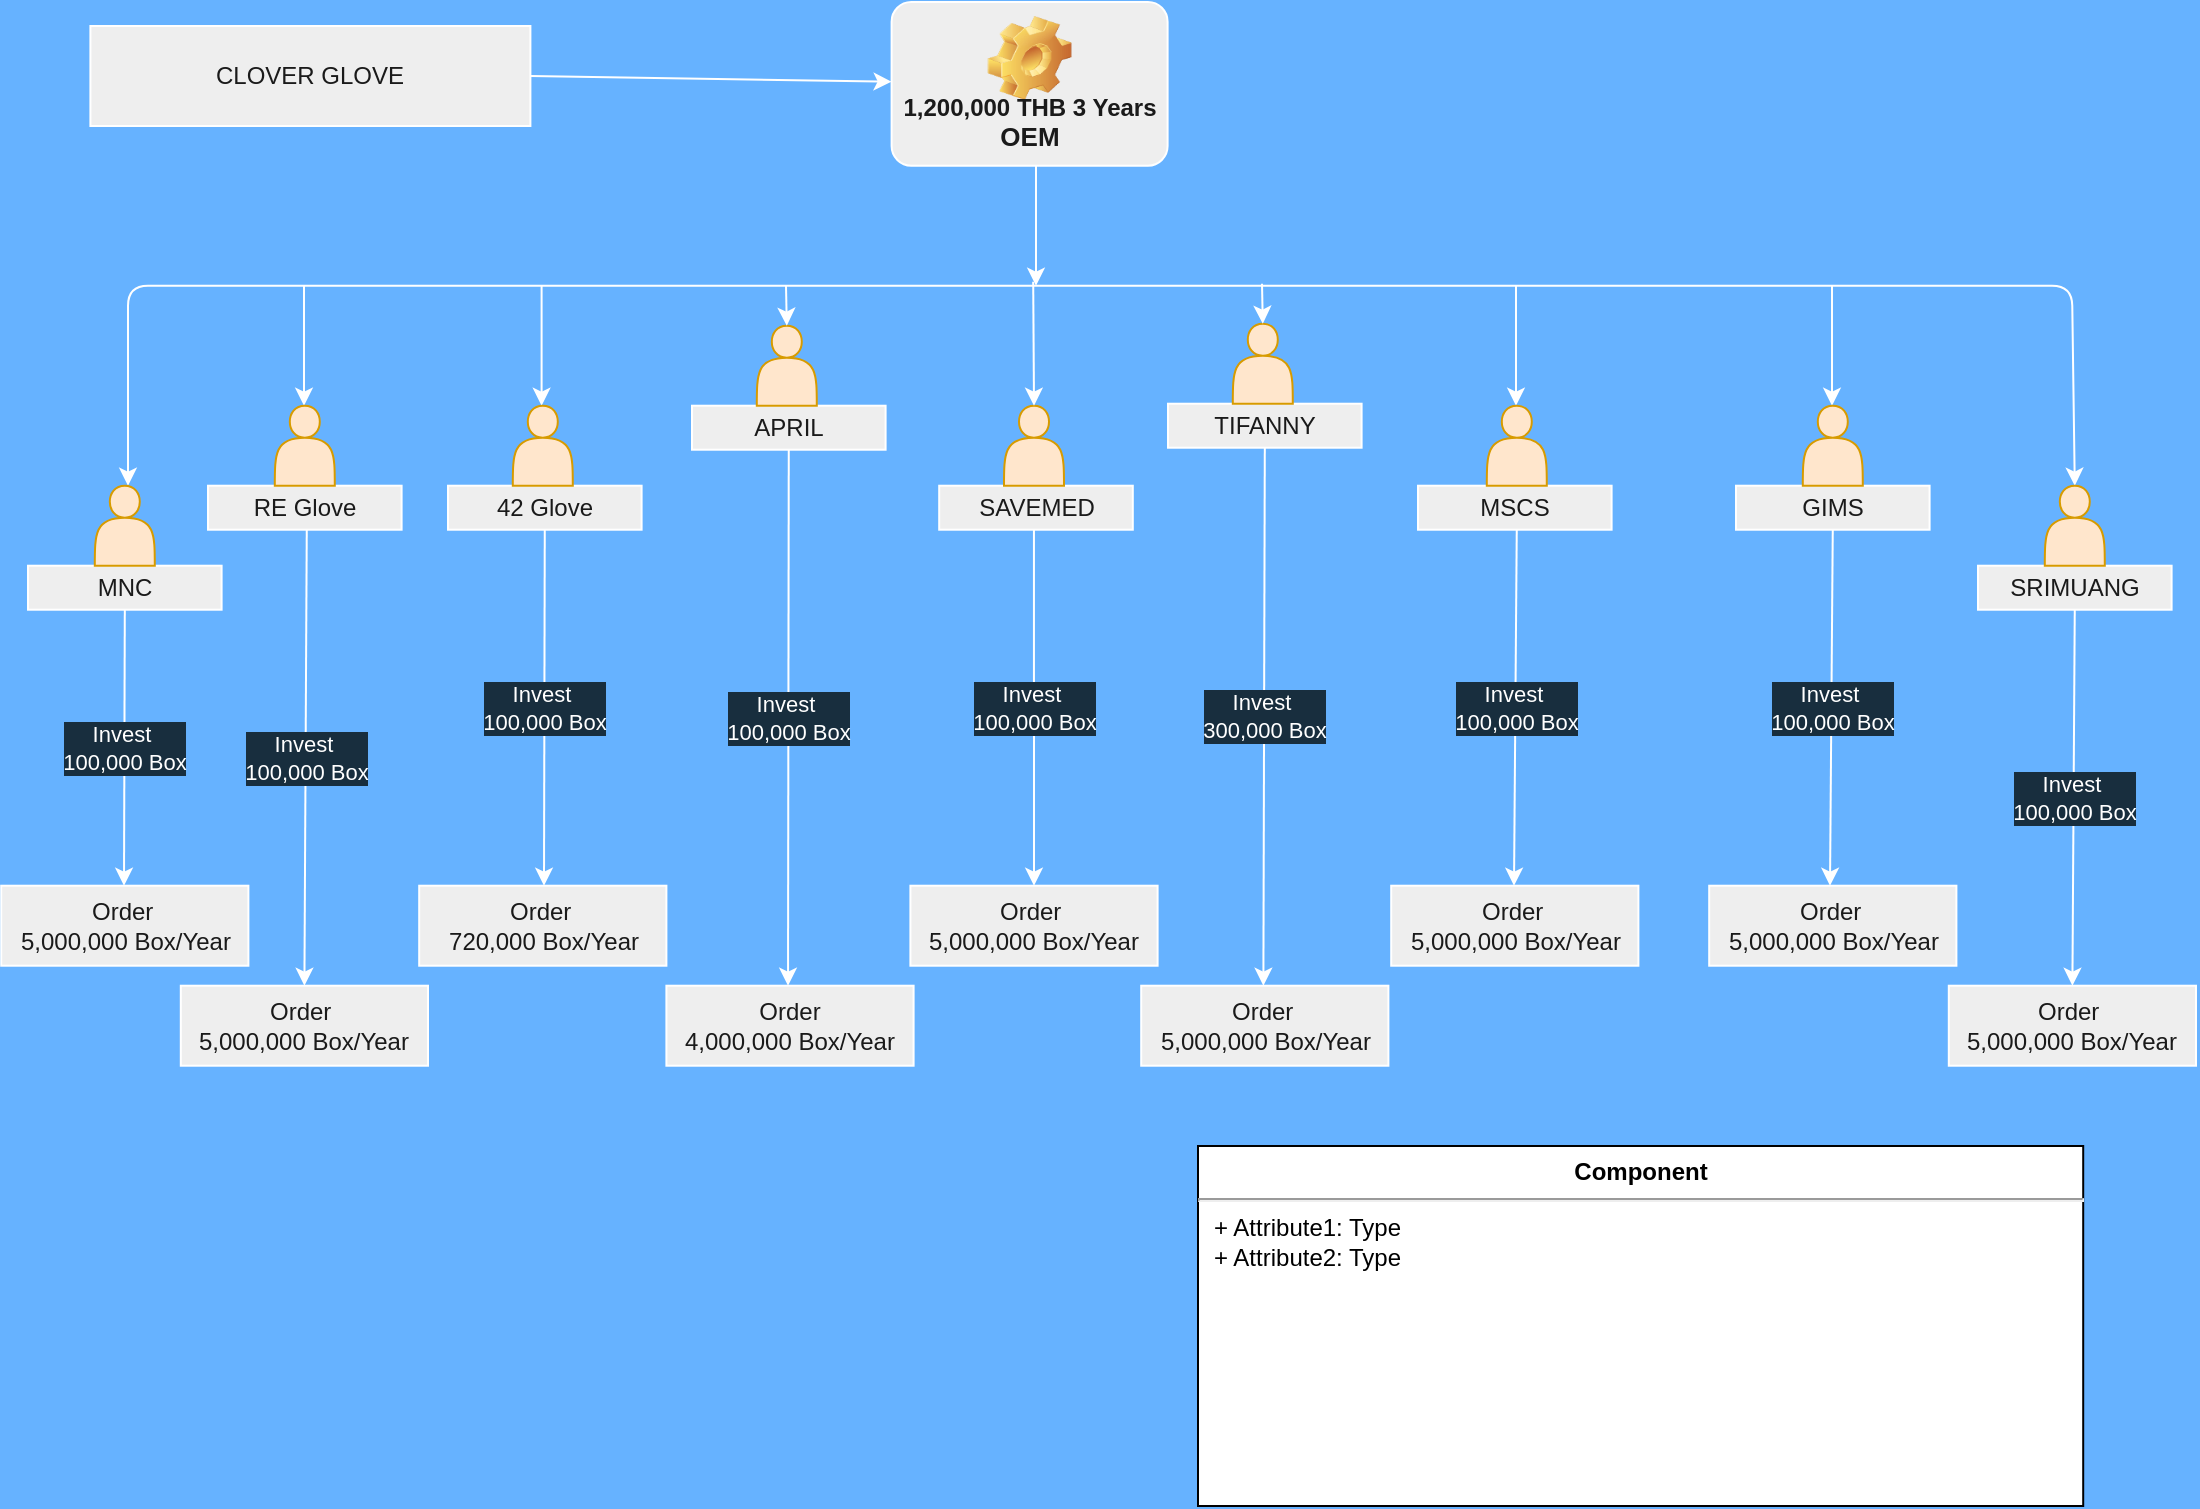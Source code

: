 <mxfile version="14.7.0" type="github">
  <diagram name="Page-1" id="19d8dcba-68ad-dc05-1034-9cf7b2a963f6">
    <mxGraphModel dx="1258" dy="870" grid="1" gridSize="10" guides="1" tooltips="1" connect="1" arrows="1" fold="1" page="1" pageScale="1" pageWidth="1169" pageHeight="827" background="#66B2FF" math="0" shadow="0">
      <root>
        <mxCell id="0" />
        <mxCell id="1" parent="0" />
        <mxCell id="U8TuBQ-byBsgShoGQyeG-1" value="CLOVER GLOVE" style="whiteSpace=wrap;html=1;fillColor=#EEEEEE;strokeColor=#FFFFFF;fontColor=#1A1A1A;" parent="1" vertex="1">
          <mxGeometry x="86.2" y="50" width="220" height="50" as="geometry" />
        </mxCell>
        <mxCell id="U8TuBQ-byBsgShoGQyeG-4" value="" style="endArrow=classic;html=1;exitX=1;exitY=0.5;exitDx=0;exitDy=0;strokeColor=#FFFFFF;fontColor=#FFFFFF;labelBackgroundColor=#182E3E;" parent="1" source="U8TuBQ-byBsgShoGQyeG-1" target="U8TuBQ-byBsgShoGQyeG-72" edge="1">
          <mxGeometry width="50" height="50" relative="1" as="geometry">
            <mxPoint x="562" y="70" as="sourcePoint" />
            <mxPoint x="440" y="80" as="targetPoint" />
          </mxGeometry>
        </mxCell>
        <mxCell id="U8TuBQ-byBsgShoGQyeG-38" style="edgeStyle=orthogonalEdgeStyle;orthogonalLoop=1;jettySize=auto;html=1;strokeColor=#FFFFFF;fontColor=#FFFFFF;labelBackgroundColor=#182E3E;" parent="1" edge="1">
          <mxGeometry relative="1" as="geometry">
            <mxPoint x="559" y="179.86" as="targetPoint" />
            <mxPoint x="559" y="119.86" as="sourcePoint" />
          </mxGeometry>
        </mxCell>
        <mxCell id="U8TuBQ-byBsgShoGQyeG-8" value="" style="endArrow=classic;startArrow=classic;html=1;entryX=0.5;entryY=0;entryDx=0;entryDy=0;strokeColor=#FFFFFF;fontColor=#FFFFFF;labelBackgroundColor=#182E3E;" parent="1" target="U8TuBQ-byBsgShoGQyeG-21" edge="1">
          <mxGeometry width="50" height="50" relative="1" as="geometry">
            <mxPoint x="105" y="279.86" as="sourcePoint" />
            <mxPoint x="1055" y="279.86" as="targetPoint" />
            <Array as="points">
              <mxPoint x="105" y="179.86" />
              <mxPoint x="575" y="179.86" />
              <mxPoint x="1077" y="179.86" />
            </Array>
          </mxGeometry>
        </mxCell>
        <mxCell id="U8TuBQ-byBsgShoGQyeG-9" value="MNC" style="whiteSpace=wrap;html=1;fillColor=#EEEEEE;strokeColor=#FFFFFF;fontColor=#1A1A1A;" parent="1" vertex="1">
          <mxGeometry x="55" y="319.86" width="96.8" height="22" as="geometry" />
        </mxCell>
        <mxCell id="U8TuBQ-byBsgShoGQyeG-14" value="" style="shape=actor;whiteSpace=wrap;html=1;fillColor=#ffe6cc;strokeColor=#d79b00;" parent="1" vertex="1">
          <mxGeometry x="88.4" y="279.86" width="30" height="40" as="geometry" />
        </mxCell>
        <mxCell id="U8TuBQ-byBsgShoGQyeG-18" value="APRIL" style="whiteSpace=wrap;html=1;fillColor=#EEEEEE;strokeColor=#FFFFFF;fontColor=#1A1A1A;" parent="1" vertex="1">
          <mxGeometry x="387" y="239.86" width="96.8" height="22" as="geometry" />
        </mxCell>
        <mxCell id="U8TuBQ-byBsgShoGQyeG-19" value="" style="shape=actor;whiteSpace=wrap;html=1;fillColor=#ffe6cc;strokeColor=#d79b00;" parent="1" vertex="1">
          <mxGeometry x="419.4" y="199.86" width="30" height="40" as="geometry" />
        </mxCell>
        <mxCell id="U8TuBQ-byBsgShoGQyeG-20" value="SRIMUANG" style="whiteSpace=wrap;html=1;fillColor=#EEEEEE;strokeColor=#FFFFFF;fontColor=#1A1A1A;" parent="1" vertex="1">
          <mxGeometry x="1030" y="319.86" width="96.8" height="22" as="geometry" />
        </mxCell>
        <mxCell id="U8TuBQ-byBsgShoGQyeG-21" value="" style="shape=actor;whiteSpace=wrap;html=1;fillColor=#ffe6cc;strokeColor=#d79b00;" parent="1" vertex="1">
          <mxGeometry x="1063.4" y="279.86" width="30" height="40" as="geometry" />
        </mxCell>
        <mxCell id="U8TuBQ-byBsgShoGQyeG-22" value="" style="endArrow=classic;html=1;strokeColor=#FFFFFF;fontColor=#FFFFFF;labelBackgroundColor=#182E3E;" parent="1" edge="1">
          <mxGeometry width="50" height="50" relative="1" as="geometry">
            <mxPoint x="799" y="179.86" as="sourcePoint" />
            <mxPoint x="799" y="239.86" as="targetPoint" />
          </mxGeometry>
        </mxCell>
        <mxCell id="U8TuBQ-byBsgShoGQyeG-24" value="" style="endArrow=classic;html=1;strokeColor=#FFFFFF;fontColor=#FFFFFF;labelBackgroundColor=#182E3E;" parent="1" edge="1">
          <mxGeometry width="50" height="50" relative="1" as="geometry">
            <mxPoint x="311.8" y="179.86" as="sourcePoint" />
            <mxPoint x="311.8" y="239.86" as="targetPoint" />
          </mxGeometry>
        </mxCell>
        <mxCell id="U8TuBQ-byBsgShoGQyeG-25" value="" style="endArrow=classic;html=1;strokeColor=#FFFFFF;fontColor=#FFFFFF;labelBackgroundColor=#182E3E;" parent="1" edge="1">
          <mxGeometry width="50" height="50" relative="1" as="geometry">
            <mxPoint x="193" y="179.86" as="sourcePoint" />
            <mxPoint x="193" y="239.86" as="targetPoint" />
          </mxGeometry>
        </mxCell>
        <mxCell id="U8TuBQ-byBsgShoGQyeG-26" value="RE Glove" style="whiteSpace=wrap;html=1;fillColor=#EEEEEE;strokeColor=#FFFFFF;fontColor=#1A1A1A;" parent="1" vertex="1">
          <mxGeometry x="145" y="279.86" width="96.8" height="22" as="geometry" />
        </mxCell>
        <mxCell id="U8TuBQ-byBsgShoGQyeG-27" value="" style="shape=actor;whiteSpace=wrap;html=1;fillColor=#ffe6cc;strokeColor=#d79b00;" parent="1" vertex="1">
          <mxGeometry x="178.4" y="239.86" width="30" height="40" as="geometry" />
        </mxCell>
        <mxCell id="U8TuBQ-byBsgShoGQyeG-28" value="42 Glove" style="whiteSpace=wrap;html=1;fillColor=#EEEEEE;strokeColor=#FFFFFF;fontColor=#1A1A1A;" parent="1" vertex="1">
          <mxGeometry x="265" y="279.86" width="96.8" height="22" as="geometry" />
        </mxCell>
        <mxCell id="U8TuBQ-byBsgShoGQyeG-29" value="" style="shape=actor;whiteSpace=wrap;html=1;fillColor=#ffe6cc;strokeColor=#d79b00;" parent="1" vertex="1">
          <mxGeometry x="297.4" y="239.86" width="30" height="40" as="geometry" />
        </mxCell>
        <mxCell id="U8TuBQ-byBsgShoGQyeG-30" value="MSCS" style="whiteSpace=wrap;html=1;fillColor=#EEEEEE;strokeColor=#FFFFFF;fontColor=#1A1A1A;" parent="1" vertex="1">
          <mxGeometry x="750" y="279.86" width="96.8" height="22" as="geometry" />
        </mxCell>
        <mxCell id="U8TuBQ-byBsgShoGQyeG-31" value="" style="shape=actor;whiteSpace=wrap;html=1;fillColor=#ffe6cc;strokeColor=#d79b00;" parent="1" vertex="1">
          <mxGeometry x="784.4" y="239.86" width="30" height="40" as="geometry" />
        </mxCell>
        <mxCell id="U8TuBQ-byBsgShoGQyeG-42" value="" style="endArrow=classic;html=1;entryX=0.5;entryY=0;entryDx=0;entryDy=0;strokeColor=#FFFFFF;fontColor=#FFFFFF;labelBackgroundColor=#182E3E;" parent="1" target="U8TuBQ-byBsgShoGQyeG-19" edge="1">
          <mxGeometry width="50" height="50" relative="1" as="geometry">
            <mxPoint x="434" y="179.86" as="sourcePoint" />
            <mxPoint x="414" y="169.86" as="targetPoint" />
          </mxGeometry>
        </mxCell>
        <mxCell id="U8TuBQ-byBsgShoGQyeG-43" value="TIFANNY" style="whiteSpace=wrap;html=1;fillColor=#EEEEEE;strokeColor=#FFFFFF;fontColor=#1A1A1A;" parent="1" vertex="1">
          <mxGeometry x="625" y="238.86" width="96.8" height="22" as="geometry" />
        </mxCell>
        <mxCell id="U8TuBQ-byBsgShoGQyeG-44" value="" style="shape=actor;whiteSpace=wrap;html=1;fillColor=#ffe6cc;strokeColor=#d79b00;" parent="1" vertex="1">
          <mxGeometry x="657.4" y="198.86" width="30" height="40" as="geometry" />
        </mxCell>
        <mxCell id="U8TuBQ-byBsgShoGQyeG-45" value="" style="endArrow=classic;html=1;entryX=0.5;entryY=0;entryDx=0;entryDy=0;strokeColor=#FFFFFF;fontColor=#FFFFFF;labelBackgroundColor=#182E3E;" parent="1" target="U8TuBQ-byBsgShoGQyeG-44" edge="1">
          <mxGeometry width="50" height="50" relative="1" as="geometry">
            <mxPoint x="672" y="178.86" as="sourcePoint" />
            <mxPoint x="652" y="168.86" as="targetPoint" />
          </mxGeometry>
        </mxCell>
        <mxCell id="U8TuBQ-byBsgShoGQyeG-47" value="" style="endArrow=classic;html=1;strokeColor=#FFFFFF;fontColor=#FFFFFF;labelBackgroundColor=#182E3E;" parent="1" edge="1">
          <mxGeometry width="50" height="50" relative="1" as="geometry">
            <mxPoint x="957" y="179.86" as="sourcePoint" />
            <mxPoint x="957" y="239.86" as="targetPoint" />
          </mxGeometry>
        </mxCell>
        <mxCell id="U8TuBQ-byBsgShoGQyeG-48" value="GIMS" style="whiteSpace=wrap;html=1;fillColor=#EEEEEE;strokeColor=#FFFFFF;fontColor=#1A1A1A;" parent="1" vertex="1">
          <mxGeometry x="909" y="279.86" width="96.8" height="22" as="geometry" />
        </mxCell>
        <mxCell id="U8TuBQ-byBsgShoGQyeG-49" value="" style="shape=actor;whiteSpace=wrap;html=1;fillColor=#ffe6cc;strokeColor=#d79b00;" parent="1" vertex="1">
          <mxGeometry x="942.4" y="239.86" width="30" height="40" as="geometry" />
        </mxCell>
        <mxCell id="U8TuBQ-byBsgShoGQyeG-50" value="SAVEMED" style="whiteSpace=wrap;html=1;fillColor=#EEEEEE;strokeColor=#FFFFFF;fontColor=#1A1A1A;" parent="1" vertex="1">
          <mxGeometry x="510.6" y="279.86" width="96.8" height="22" as="geometry" />
        </mxCell>
        <mxCell id="U8TuBQ-byBsgShoGQyeG-51" value="" style="shape=actor;whiteSpace=wrap;html=1;fillColor=#ffe6cc;strokeColor=#d79b00;" parent="1" vertex="1">
          <mxGeometry x="543" y="239.86" width="30" height="40" as="geometry" />
        </mxCell>
        <mxCell id="U8TuBQ-byBsgShoGQyeG-52" value="" style="endArrow=classic;html=1;entryX=0.5;entryY=0;entryDx=0;entryDy=0;strokeColor=#FFFFFF;fontColor=#FFFFFF;labelBackgroundColor=#182E3E;" parent="1" target="U8TuBQ-byBsgShoGQyeG-51" edge="1">
          <mxGeometry width="50" height="50" relative="1" as="geometry">
            <mxPoint x="557.6" y="177.86" as="sourcePoint" />
            <mxPoint x="537.6" y="167.86" as="targetPoint" />
          </mxGeometry>
        </mxCell>
        <mxCell id="U8TuBQ-byBsgShoGQyeG-62" value="Invest&amp;nbsp;&lt;br&gt;100,000 Box" style="endArrow=classic;html=1;exitX=0.5;exitY=1;exitDx=0;exitDy=0;strokeColor=#FFFFFF;fontColor=#FFFFFF;labelBackgroundColor=#182E3E;" parent="1" source="U8TuBQ-byBsgShoGQyeG-9" edge="1">
          <mxGeometry width="50" height="50" relative="1" as="geometry">
            <mxPoint x="103" y="349.86" as="sourcePoint" />
            <mxPoint x="103" y="479.86" as="targetPoint" />
          </mxGeometry>
        </mxCell>
        <mxCell id="U8TuBQ-byBsgShoGQyeG-63" value="Invest&amp;nbsp;&lt;br&gt;100,000 Box" style="endArrow=classic;html=1;exitX=0.5;exitY=1;exitDx=0;exitDy=0;entryX=0.5;entryY=0;entryDx=0;entryDy=0;strokeColor=#FFFFFF;fontColor=#FFFFFF;labelBackgroundColor=#182E3E;" parent="1" target="U8TuBQ-byBsgShoGQyeG-78" edge="1">
          <mxGeometry width="50" height="50" relative="1" as="geometry">
            <mxPoint x="194.38" y="301.86" as="sourcePoint" />
            <mxPoint x="194" y="479.86" as="targetPoint" />
          </mxGeometry>
        </mxCell>
        <mxCell id="U8TuBQ-byBsgShoGQyeG-64" value="Invest&amp;nbsp;&lt;br&gt;100,000 Box" style="endArrow=classic;html=1;exitX=0.5;exitY=1;exitDx=0;exitDy=0;strokeColor=#FFFFFF;fontColor=#FFFFFF;labelBackgroundColor=#182E3E;" parent="1" edge="1">
          <mxGeometry width="50" height="50" relative="1" as="geometry">
            <mxPoint x="313.38" y="301.86" as="sourcePoint" />
            <mxPoint x="313" y="479.86" as="targetPoint" />
          </mxGeometry>
        </mxCell>
        <mxCell id="U8TuBQ-byBsgShoGQyeG-65" value="Invest&amp;nbsp;&lt;br&gt;100,000 Box" style="endArrow=classic;html=1;exitX=0.5;exitY=1;exitDx=0;exitDy=0;entryX=0.492;entryY=0;entryDx=0;entryDy=0;entryPerimeter=0;strokeColor=#FFFFFF;fontColor=#FFFFFF;labelBackgroundColor=#182E3E;" parent="1" target="U8TuBQ-byBsgShoGQyeG-80" edge="1">
          <mxGeometry width="50" height="50" relative="1" as="geometry">
            <mxPoint x="435.38" y="261.86" as="sourcePoint" />
            <mxPoint x="435" y="479.86" as="targetPoint" />
          </mxGeometry>
        </mxCell>
        <mxCell id="U8TuBQ-byBsgShoGQyeG-66" value="Invest&amp;nbsp;&lt;br&gt;100,000 Box" style="endArrow=classic;html=1;exitX=0.5;exitY=1;exitDx=0;exitDy=0;strokeColor=#FFFFFF;fontColor=#FFFFFF;labelBackgroundColor=#182E3E;" parent="1" edge="1">
          <mxGeometry width="50" height="50" relative="1" as="geometry">
            <mxPoint x="557.98" y="301.86" as="sourcePoint" />
            <mxPoint x="558" y="479.86" as="targetPoint" />
          </mxGeometry>
        </mxCell>
        <mxCell id="U8TuBQ-byBsgShoGQyeG-67" value="Invest&amp;nbsp;&lt;br&gt;300,000 Box" style="endArrow=classic;html=1;exitX=0.5;exitY=1;exitDx=0;exitDy=0;strokeColor=#FFFFFF;fontColor=#FFFFFF;labelBackgroundColor=#182E3E;" parent="1" source="U8TuBQ-byBsgShoGQyeG-43" edge="1">
          <mxGeometry width="50" height="50" relative="1" as="geometry">
            <mxPoint x="673.07" y="311.86" as="sourcePoint" />
            <mxPoint x="672.69" y="529.86" as="targetPoint" />
          </mxGeometry>
        </mxCell>
        <mxCell id="U8TuBQ-byBsgShoGQyeG-68" value="Invest&amp;nbsp;&lt;br&gt;100,000 Box" style="endArrow=classic;html=1;exitX=0.5;exitY=1;exitDx=0;exitDy=0;strokeColor=#FFFFFF;fontColor=#FFFFFF;labelBackgroundColor=#182E3E;" parent="1" edge="1">
          <mxGeometry width="50" height="50" relative="1" as="geometry">
            <mxPoint x="799.38" y="301.86" as="sourcePoint" />
            <mxPoint x="798" y="479.86" as="targetPoint" />
          </mxGeometry>
        </mxCell>
        <mxCell id="U8TuBQ-byBsgShoGQyeG-70" value="Invest&amp;nbsp;&lt;br&gt;100,000 Box" style="endArrow=classic;html=1;exitX=0.5;exitY=1;exitDx=0;exitDy=0;strokeColor=#FFFFFF;fontColor=#FFFFFF;labelBackgroundColor=#182E3E;" parent="1" edge="1">
          <mxGeometry width="50" height="50" relative="1" as="geometry">
            <mxPoint x="957.38" y="301.86" as="sourcePoint" />
            <mxPoint x="956" y="479.86" as="targetPoint" />
          </mxGeometry>
        </mxCell>
        <mxCell id="U8TuBQ-byBsgShoGQyeG-71" value="Invest&amp;nbsp;&lt;br&gt;100,000 Box" style="endArrow=classic;html=1;exitX=0.5;exitY=1;exitDx=0;exitDy=0;entryX=0.5;entryY=0;entryDx=0;entryDy=0;strokeColor=#FFFFFF;fontColor=#FFFFFF;labelBackgroundColor=#182E3E;" parent="1" target="U8TuBQ-byBsgShoGQyeG-89" edge="1">
          <mxGeometry width="50" height="50" relative="1" as="geometry">
            <mxPoint x="1078.38" y="341.86" as="sourcePoint" />
            <mxPoint x="1077.98" y="479.86" as="targetPoint" />
          </mxGeometry>
        </mxCell>
        <mxCell id="U8TuBQ-byBsgShoGQyeG-72" value="1,200,000 THB 3 Years&lt;br&gt;&lt;font style=&quot;font-size: 13px&quot;&gt;OEM&lt;/font&gt;" style="label;whiteSpace=wrap;html=1;align=center;verticalAlign=bottom;spacingLeft=0;spacingBottom=4;imageAlign=center;imageVerticalAlign=top;image=img/clipart/Gear_128x128.png;arcSize=12;fillColor=#EEEEEE;strokeColor=#FFFFFF;fontColor=#1A1A1A;" parent="1" vertex="1">
          <mxGeometry x="486.8" y="38" width="138" height="81.86" as="geometry" />
        </mxCell>
        <mxCell id="U8TuBQ-byBsgShoGQyeG-76" value="Order&amp;nbsp;&lt;br&gt;5,000,000 Box/Year" style="html=1;whiteSpace=wrap;container=1;recursiveResize=0;collapsible=0;fillColor=#EEEEEE;strokeColor=#FFFFFF;fontColor=#1A1A1A;" parent="1" vertex="1">
          <mxGeometry x="41.6" y="479.86" width="123.6" height="40" as="geometry" />
        </mxCell>
        <mxCell id="U8TuBQ-byBsgShoGQyeG-78" value="Order&amp;nbsp;&lt;br&gt;5,000,000 Box/Year" style="html=1;whiteSpace=wrap;container=1;recursiveResize=0;collapsible=0;fillColor=#EEEEEE;strokeColor=#FFFFFF;fontColor=#1A1A1A;" parent="1" vertex="1">
          <mxGeometry x="131.4" y="529.86" width="123.6" height="40" as="geometry" />
        </mxCell>
        <mxCell id="U8TuBQ-byBsgShoGQyeG-79" value="Order&amp;nbsp;&lt;br&gt;720,000 Box/Year" style="html=1;whiteSpace=wrap;container=1;recursiveResize=0;collapsible=0;fillColor=#EEEEEE;strokeColor=#FFFFFF;fontColor=#1A1A1A;" parent="1" vertex="1">
          <mxGeometry x="250.6" y="479.86" width="123.6" height="40" as="geometry" />
        </mxCell>
        <mxCell id="U8TuBQ-byBsgShoGQyeG-80" value="Order &lt;br&gt;4,000,000 Box/Year" style="html=1;whiteSpace=wrap;container=1;recursiveResize=0;collapsible=0;fillColor=#EEEEEE;strokeColor=#FFFFFF;fontColor=#1A1A1A;" parent="1" vertex="1">
          <mxGeometry x="374.2" y="529.86" width="123.6" height="40" as="geometry" />
        </mxCell>
        <mxCell id="U8TuBQ-byBsgShoGQyeG-81" value="Order&amp;nbsp;&lt;br&gt;5,000,000 Box/Year" style="html=1;whiteSpace=wrap;container=1;recursiveResize=0;collapsible=0;fillColor=#EEEEEE;strokeColor=#FFFFFF;fontColor=#1A1A1A;" parent="1" vertex="1">
          <mxGeometry x="496.2" y="479.86" width="123.6" height="40" as="geometry" />
        </mxCell>
        <mxCell id="U8TuBQ-byBsgShoGQyeG-82" value="Order&amp;nbsp;&lt;br&gt;5,000,000 Box/Year" style="html=1;whiteSpace=wrap;container=1;recursiveResize=0;collapsible=0;fillColor=#EEEEEE;strokeColor=#FFFFFF;fontColor=#1A1A1A;" parent="1" vertex="1">
          <mxGeometry x="611.6" y="529.86" width="123.6" height="40" as="geometry" />
        </mxCell>
        <mxCell id="U8TuBQ-byBsgShoGQyeG-83" value="Order&amp;nbsp;&lt;br&gt;5,000,000 Box/Year" style="html=1;whiteSpace=wrap;container=1;recursiveResize=0;collapsible=0;fillColor=#EEEEEE;strokeColor=#FFFFFF;fontColor=#1A1A1A;" parent="1" vertex="1">
          <mxGeometry x="736.6" y="479.86" width="123.6" height="40" as="geometry" />
        </mxCell>
        <mxCell id="U8TuBQ-byBsgShoGQyeG-88" value="Order&amp;nbsp;&lt;br&gt;5,000,000 Box/Year" style="html=1;whiteSpace=wrap;container=1;recursiveResize=0;collapsible=0;fillColor=#EEEEEE;strokeColor=#FFFFFF;fontColor=#1A1A1A;" parent="1" vertex="1">
          <mxGeometry x="895.6" y="479.86" width="123.6" height="40" as="geometry" />
        </mxCell>
        <mxCell id="U8TuBQ-byBsgShoGQyeG-89" value="Order&amp;nbsp;&lt;br&gt;5,000,000 Box/Year" style="html=1;whiteSpace=wrap;container=1;recursiveResize=0;collapsible=0;fillColor=#EEEEEE;strokeColor=#FFFFFF;fontColor=#1A1A1A;" parent="1" vertex="1">
          <mxGeometry x="1015.4" y="529.86" width="123.6" height="40" as="geometry" />
        </mxCell>
        <object label="&lt;p style=&quot;margin:0px;margin-top:6px;text-align:center;&quot;&gt;&lt;b&gt;Component&lt;/b&gt;&lt;/p&gt;&lt;hr/&gt;&lt;p style=&quot;margin:0px;margin-left:8px;&quot;&gt;+ Attribute1: Type&lt;br/&gt;+ Attribute2: Type&lt;/p&gt;" SAVEMED="SEVENSYS GLOBAL Co. ltd" MNC="MNC Plaspack   Co., ltd" MSCS="The Medical Supply Company of Switzerland (MSCS) Ltd." FOURTYTWO="42 Asia Group  Co., ltd" APRIL="April Trading Co. ltd " TIFFANY="GOLD MAPLE(THAILAND)  Co., ltd " SRIMUANG="Srimuang manufacturing Co. ltd " RE="SIRIBUNYA HERBAL  Co. ltd" GIMS="GAIA CORPORATION  (THAILAND) LIMITED" placeholders="1" id="V2_ycpRUD1Ck3W3ZJt8C-37">
          <mxCell style="align=left;overflow=fill;html=1;dropTarget=0;metaEdit=0;backgroundOutline=0;autosize=0;container=1;" parent="1" vertex="1" collapsed="1">
            <mxGeometry x="640" y="610" width="442.6" height="180" as="geometry">
              <mxRectangle x="477.4" y="640" width="180" height="90" as="alternateBounds" />
            </mxGeometry>
          </mxCell>
        </object>
        <mxCell id="V2_ycpRUD1Ck3W3ZJt8C-38" value="" style="shape=component;jettyWidth=8;jettyHeight=4;" parent="V2_ycpRUD1Ck3W3ZJt8C-37" vertex="1">
          <mxGeometry x="1" width="20" height="20" relative="1" as="geometry">
            <mxPoint x="-24" y="4" as="offset" />
          </mxGeometry>
        </mxCell>
      </root>
    </mxGraphModel>
  </diagram>
</mxfile>
